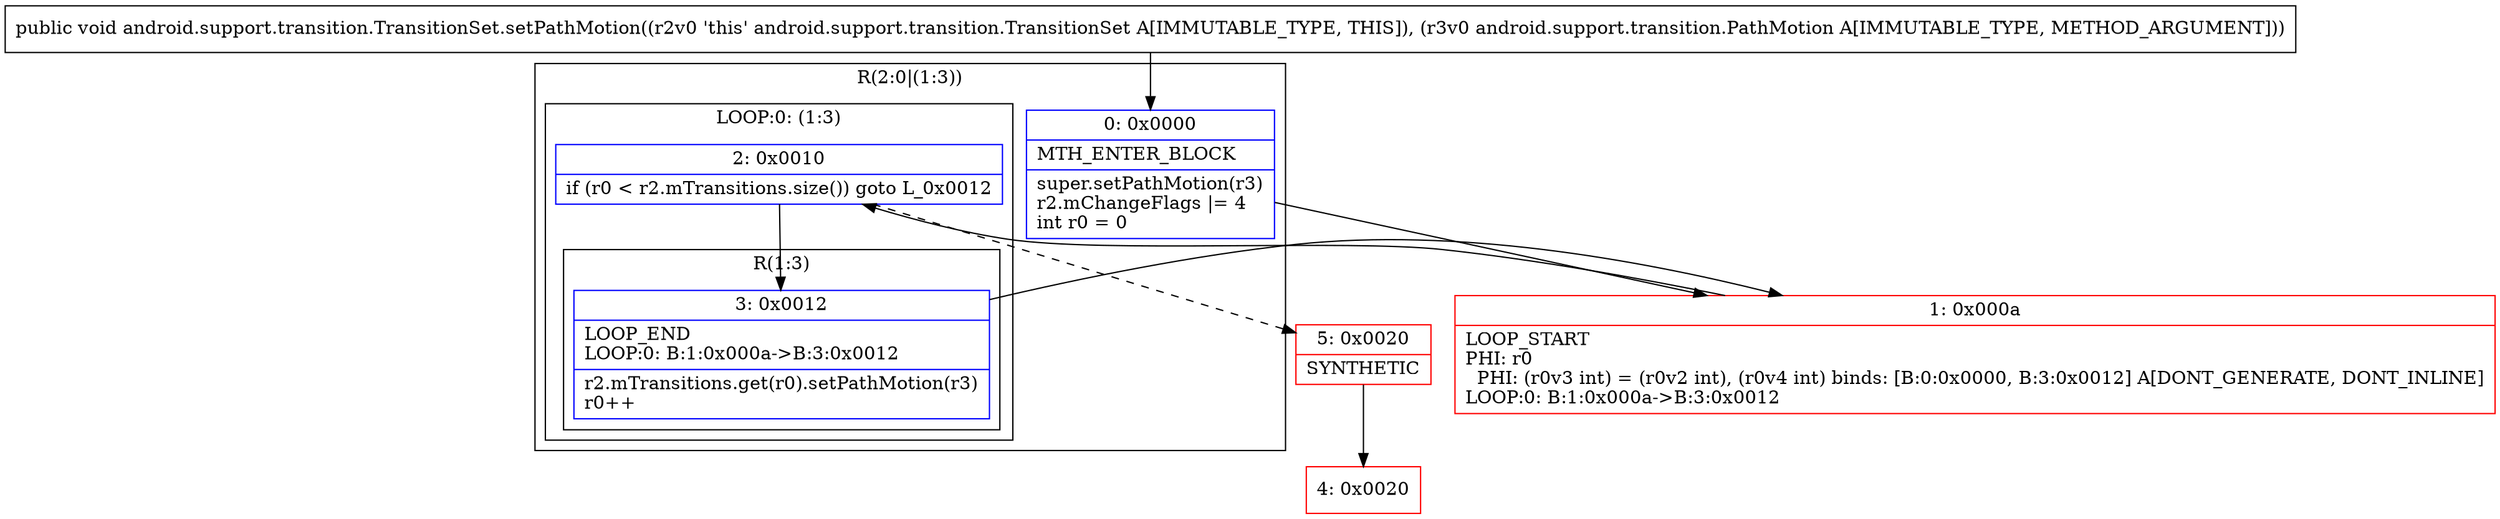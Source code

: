 digraph "CFG forandroid.support.transition.TransitionSet.setPathMotion(Landroid\/support\/transition\/PathMotion;)V" {
subgraph cluster_Region_212235790 {
label = "R(2:0|(1:3))";
node [shape=record,color=blue];
Node_0 [shape=record,label="{0\:\ 0x0000|MTH_ENTER_BLOCK\l|super.setPathMotion(r3)\lr2.mChangeFlags \|= 4\lint r0 = 0\l}"];
subgraph cluster_LoopRegion_1722103669 {
label = "LOOP:0: (1:3)";
node [shape=record,color=blue];
Node_2 [shape=record,label="{2\:\ 0x0010|if (r0 \< r2.mTransitions.size()) goto L_0x0012\l}"];
subgraph cluster_Region_313211870 {
label = "R(1:3)";
node [shape=record,color=blue];
Node_3 [shape=record,label="{3\:\ 0x0012|LOOP_END\lLOOP:0: B:1:0x000a\-\>B:3:0x0012\l|r2.mTransitions.get(r0).setPathMotion(r3)\lr0++\l}"];
}
}
}
Node_1 [shape=record,color=red,label="{1\:\ 0x000a|LOOP_START\lPHI: r0 \l  PHI: (r0v3 int) = (r0v2 int), (r0v4 int) binds: [B:0:0x0000, B:3:0x0012] A[DONT_GENERATE, DONT_INLINE]\lLOOP:0: B:1:0x000a\-\>B:3:0x0012\l}"];
Node_4 [shape=record,color=red,label="{4\:\ 0x0020}"];
Node_5 [shape=record,color=red,label="{5\:\ 0x0020|SYNTHETIC\l}"];
MethodNode[shape=record,label="{public void android.support.transition.TransitionSet.setPathMotion((r2v0 'this' android.support.transition.TransitionSet A[IMMUTABLE_TYPE, THIS]), (r3v0 android.support.transition.PathMotion A[IMMUTABLE_TYPE, METHOD_ARGUMENT])) }"];
MethodNode -> Node_0;
Node_0 -> Node_1;
Node_2 -> Node_3;
Node_2 -> Node_5[style=dashed];
Node_3 -> Node_1;
Node_1 -> Node_2;
Node_5 -> Node_4;
}

